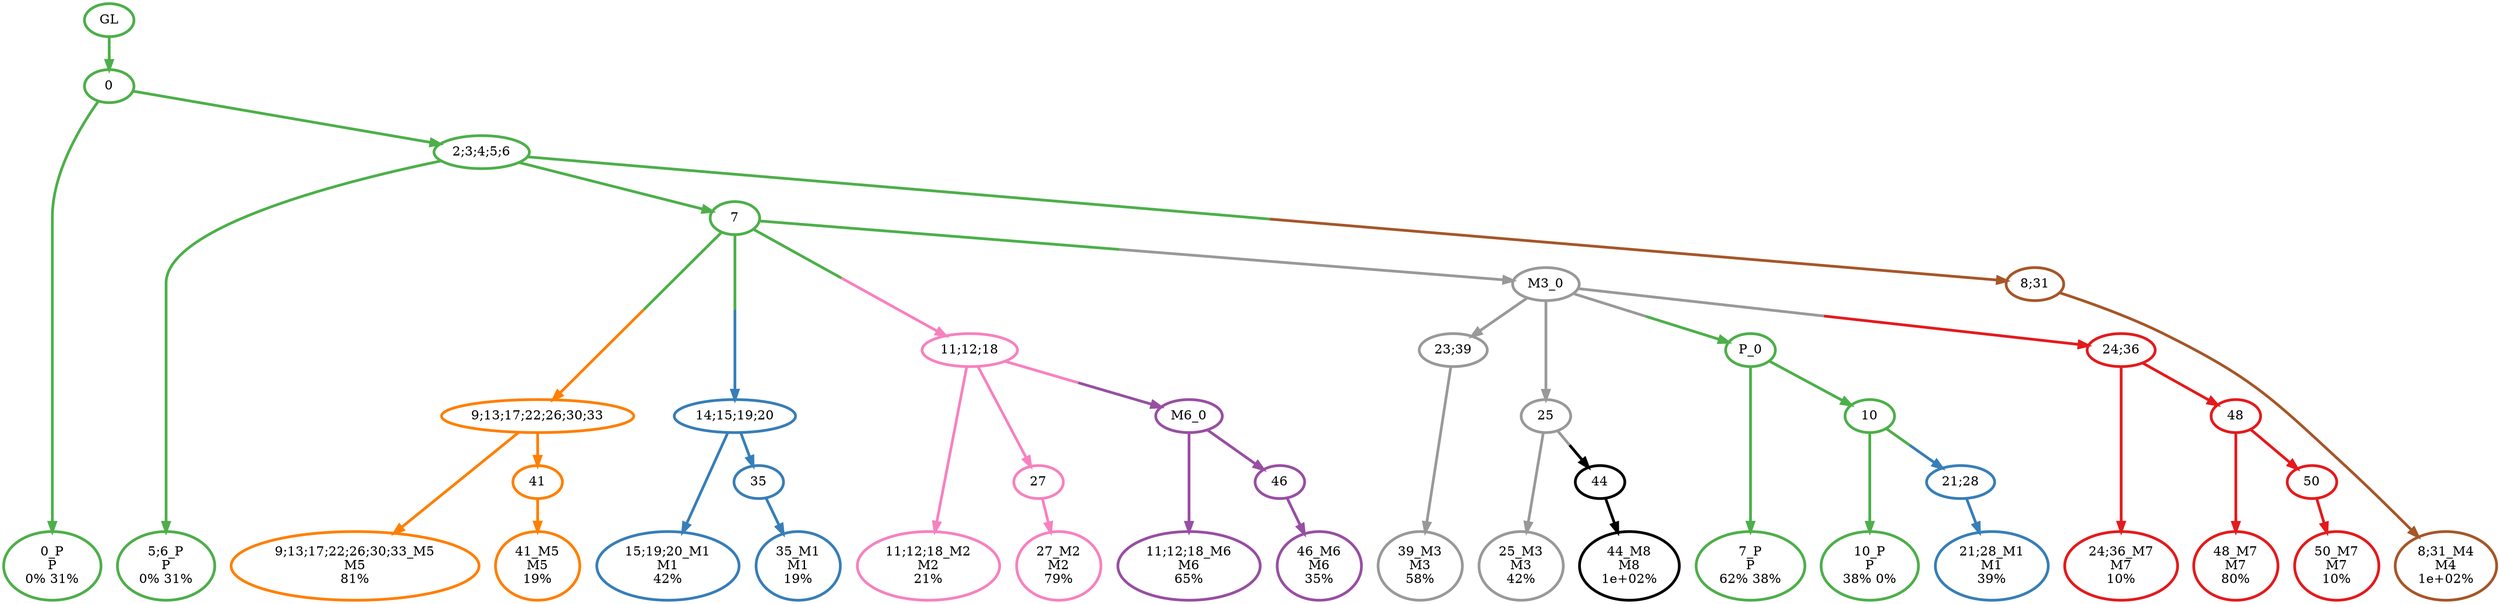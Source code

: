 digraph T {
	{
		rank=same
		40 [penwidth=3,colorscheme=set19,color=3,label="0_P\nP\n0% 31%"]
		38 [penwidth=3,colorscheme=set19,color=3,label="5;6_P\nP\n0% 31%"]
		36 [penwidth=3,colorscheme=set19,color=3,label="7_P\nP\n62% 38%"]
		34 [penwidth=3,colorscheme=set19,color=3,label="10_P\nP\n38% 0%"]
		33 [penwidth=3,colorscheme=set19,color=2,label="21;28_M1\nM1\n39%"]
		32 [penwidth=3,colorscheme=set19,color=2,label="15;19;20_M1\nM1\n42%"]
		30 [penwidth=3,colorscheme=set19,color=2,label="35_M1\nM1\n19%"]
		29 [penwidth=3,colorscheme=set19,color=8,label="11;12;18_M2\nM2\n21%"]
		27 [penwidth=3,colorscheme=set19,color=8,label="27_M2\nM2\n79%"]
		25 [penwidth=3,colorscheme=set19,color=9,label="39_M3\nM3\n58%"]
		23 [penwidth=3,colorscheme=set19,color=9,label="25_M3\nM3\n42%"]
		22 [penwidth=3,colorscheme=set19,color=7,label="8;31_M4\nM4\n1e+02%"]
		21 [penwidth=3,colorscheme=set19,color=5,label="9;13;17;22;26;30;33_M5\nM5\n81%"]
		19 [penwidth=3,colorscheme=set19,color=5,label="41_M5\nM5\n19%"]
		18 [penwidth=3,colorscheme=set19,color=4,label="11;12;18_M6\nM6\n65%"]
		16 [penwidth=3,colorscheme=set19,color=4,label="46_M6\nM6\n35%"]
		15 [penwidth=3,colorscheme=set19,color=1,label="24;36_M7\nM7\n10%"]
		13 [penwidth=3,colorscheme=set19,color=1,label="48_M7\nM7\n80%"]
		11 [penwidth=3,colorscheme=set19,color=1,label="50_M7\nM7\n10%"]
		10 [penwidth=3,colorscheme=set19,color=10,label="44_M8\nM8\n1e+02%"]
	}
	42 [penwidth=3,colorscheme=set19,color=3,label="GL"]
	41 [penwidth=3,colorscheme=set19,color=3,label="0"]
	39 [penwidth=3,colorscheme=set19,color=3,label="2;3;4;5;6"]
	37 [penwidth=3,colorscheme=set19,color=3,label="7"]
	35 [penwidth=3,colorscheme=set19,color=3,label="10"]
	31 [penwidth=3,colorscheme=set19,color=2,label="35"]
	28 [penwidth=3,colorscheme=set19,color=8,label="27"]
	26 [penwidth=3,colorscheme=set19,color=9,label="23;39"]
	24 [penwidth=3,colorscheme=set19,color=9,label="25"]
	20 [penwidth=3,colorscheme=set19,color=5,label="41"]
	17 [penwidth=3,colorscheme=set19,color=4,label="46"]
	14 [penwidth=3,colorscheme=set19,color=1,label="48"]
	12 [penwidth=3,colorscheme=set19,color=1,label="50"]
	9 [penwidth=3,colorscheme=set19,color=3,label="P_0"]
	8 [penwidth=3,colorscheme=set19,color=10,label="44"]
	7 [penwidth=3,colorscheme=set19,color=1,label="24;36"]
	6 [penwidth=3,colorscheme=set19,color=4,label="M6_0"]
	5 [penwidth=3,colorscheme=set19,color=5,label="9;13;17;22;26;30;33"]
	4 [penwidth=3,colorscheme=set19,color=2,label="14;15;19;20"]
	3 [penwidth=3,colorscheme=set19,color=2,label="21;28"]
	2 [penwidth=3,colorscheme=set19,color=7,label="8;31"]
	1 [penwidth=3,colorscheme=set19,color=8,label="11;12;18"]
	0 [penwidth=3,colorscheme=set19,color=9,label="M3_0"]
	42 -> 41 [penwidth=3,colorscheme=set19,color=3]
	41 -> 40 [penwidth=3,colorscheme=set19,color=3]
	41 -> 39 [penwidth=3,colorscheme=set19,color=3]
	39 -> 38 [penwidth=3,colorscheme=set19,color=3]
	39 -> 37 [penwidth=3,colorscheme=set19,color=3]
	39 -> 2 [penwidth=3,colorscheme=set19,color="3;0.5:7"]
	37 -> 0 [penwidth=3,colorscheme=set19,color="3;0.5:9"]
	37 -> 5 [penwidth=3,colorscheme=set19,color="3;0.5:5"]
	37 -> 1 [penwidth=3,colorscheme=set19,color="3;0.5:8"]
	37 -> 4 [penwidth=3,colorscheme=set19,color="3;0.5:2"]
	35 -> 34 [penwidth=3,colorscheme=set19,color=3]
	35 -> 3 [penwidth=3,colorscheme=set19,color="3;0.5:2"]
	31 -> 30 [penwidth=3,colorscheme=set19,color=2]
	28 -> 27 [penwidth=3,colorscheme=set19,color=8]
	26 -> 25 [penwidth=3,colorscheme=set19,color=9]
	24 -> 23 [penwidth=3,colorscheme=set19,color=9]
	24 -> 8 [penwidth=3,colorscheme=set19,color="9;0.5:10"]
	20 -> 19 [penwidth=3,colorscheme=set19,color=5]
	17 -> 16 [penwidth=3,colorscheme=set19,color=4]
	14 -> 13 [penwidth=3,colorscheme=set19,color=1]
	14 -> 12 [penwidth=3,colorscheme=set19,color=1]
	12 -> 11 [penwidth=3,colorscheme=set19,color=1]
	9 -> 36 [penwidth=3,colorscheme=set19,color=3]
	9 -> 35 [penwidth=3,colorscheme=set19,color=3]
	8 -> 10 [penwidth=3,colorscheme=set19,color=10]
	7 -> 15 [penwidth=3,colorscheme=set19,color=1]
	7 -> 14 [penwidth=3,colorscheme=set19,color=1]
	6 -> 18 [penwidth=3,colorscheme=set19,color=4]
	6 -> 17 [penwidth=3,colorscheme=set19,color=4]
	5 -> 21 [penwidth=3,colorscheme=set19,color=5]
	5 -> 20 [penwidth=3,colorscheme=set19,color=5]
	4 -> 32 [penwidth=3,colorscheme=set19,color=2]
	4 -> 31 [penwidth=3,colorscheme=set19,color=2]
	3 -> 33 [penwidth=3,colorscheme=set19,color=2]
	2 -> 22 [penwidth=3,colorscheme=set19,color=7]
	1 -> 6 [penwidth=3,colorscheme=set19,color="8;0.5:4"]
	1 -> 29 [penwidth=3,colorscheme=set19,color=8]
	1 -> 28 [penwidth=3,colorscheme=set19,color=8]
	0 -> 9 [penwidth=3,colorscheme=set19,color="9;0.5:3"]
	0 -> 26 [penwidth=3,colorscheme=set19,color=9]
	0 -> 24 [penwidth=3,colorscheme=set19,color=9]
	0 -> 7 [penwidth=3,colorscheme=set19,color="9;0.5:1"]
}

